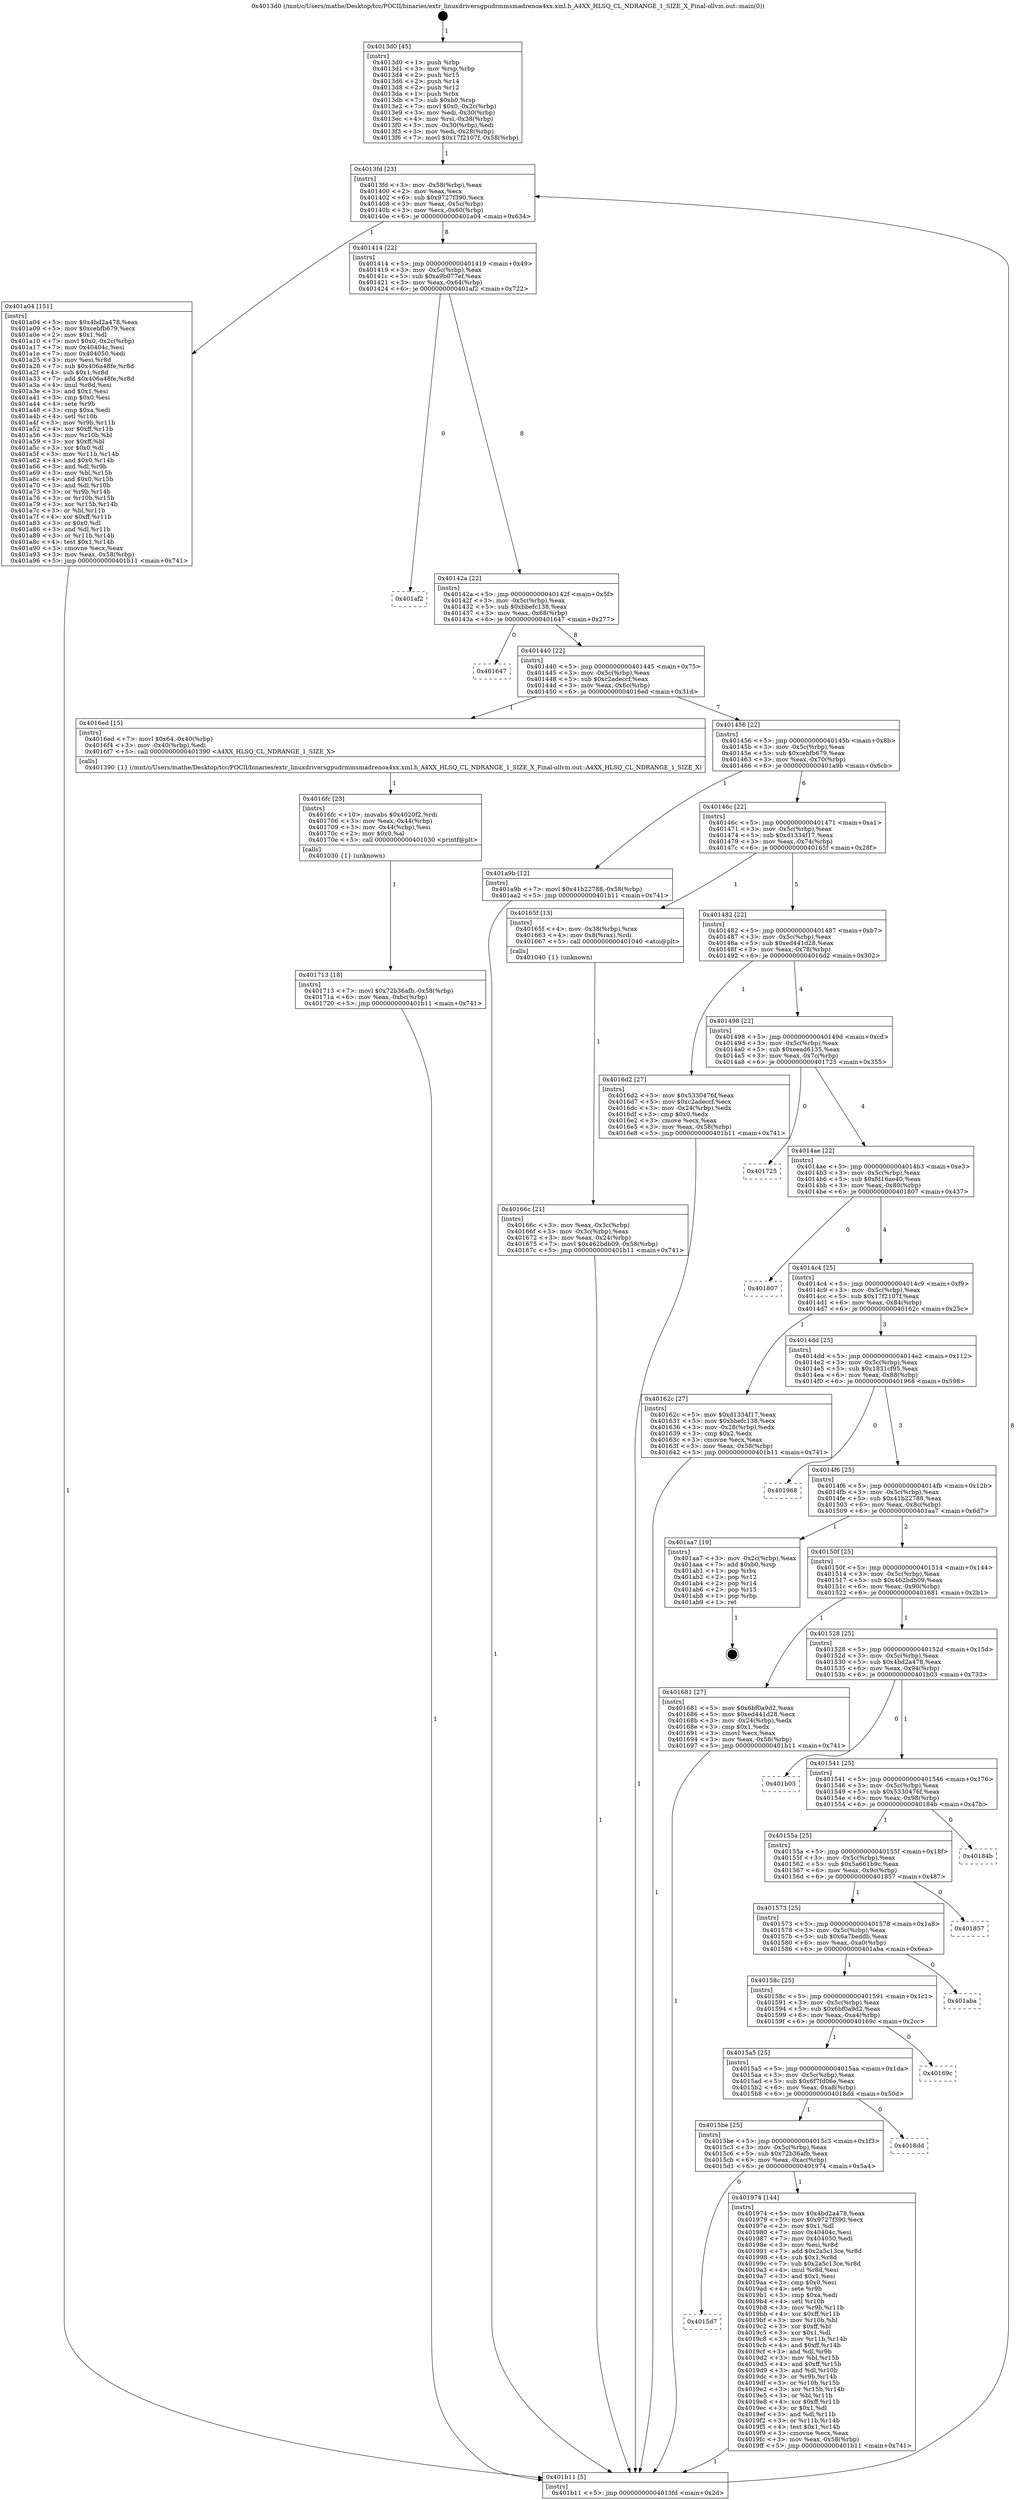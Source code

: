 digraph "0x4013d0" {
  label = "0x4013d0 (/mnt/c/Users/mathe/Desktop/tcc/POCII/binaries/extr_linuxdriversgpudrmmsmadrenoa4xx.xml.h_A4XX_HLSQ_CL_NDRANGE_1_SIZE_X_Final-ollvm.out::main(0))"
  labelloc = "t"
  node[shape=record]

  Entry [label="",width=0.3,height=0.3,shape=circle,fillcolor=black,style=filled]
  "0x4013fd" [label="{
     0x4013fd [23]\l
     | [instrs]\l
     &nbsp;&nbsp;0x4013fd \<+3\>: mov -0x58(%rbp),%eax\l
     &nbsp;&nbsp;0x401400 \<+2\>: mov %eax,%ecx\l
     &nbsp;&nbsp;0x401402 \<+6\>: sub $0x9727f390,%ecx\l
     &nbsp;&nbsp;0x401408 \<+3\>: mov %eax,-0x5c(%rbp)\l
     &nbsp;&nbsp;0x40140b \<+3\>: mov %ecx,-0x60(%rbp)\l
     &nbsp;&nbsp;0x40140e \<+6\>: je 0000000000401a04 \<main+0x634\>\l
  }"]
  "0x401a04" [label="{
     0x401a04 [151]\l
     | [instrs]\l
     &nbsp;&nbsp;0x401a04 \<+5\>: mov $0x4bd2a478,%eax\l
     &nbsp;&nbsp;0x401a09 \<+5\>: mov $0xcebfb679,%ecx\l
     &nbsp;&nbsp;0x401a0e \<+2\>: mov $0x1,%dl\l
     &nbsp;&nbsp;0x401a10 \<+7\>: movl $0x0,-0x2c(%rbp)\l
     &nbsp;&nbsp;0x401a17 \<+7\>: mov 0x40404c,%esi\l
     &nbsp;&nbsp;0x401a1e \<+7\>: mov 0x404050,%edi\l
     &nbsp;&nbsp;0x401a25 \<+3\>: mov %esi,%r8d\l
     &nbsp;&nbsp;0x401a28 \<+7\>: sub $0x406a48fe,%r8d\l
     &nbsp;&nbsp;0x401a2f \<+4\>: sub $0x1,%r8d\l
     &nbsp;&nbsp;0x401a33 \<+7\>: add $0x406a48fe,%r8d\l
     &nbsp;&nbsp;0x401a3a \<+4\>: imul %r8d,%esi\l
     &nbsp;&nbsp;0x401a3e \<+3\>: and $0x1,%esi\l
     &nbsp;&nbsp;0x401a41 \<+3\>: cmp $0x0,%esi\l
     &nbsp;&nbsp;0x401a44 \<+4\>: sete %r9b\l
     &nbsp;&nbsp;0x401a48 \<+3\>: cmp $0xa,%edi\l
     &nbsp;&nbsp;0x401a4b \<+4\>: setl %r10b\l
     &nbsp;&nbsp;0x401a4f \<+3\>: mov %r9b,%r11b\l
     &nbsp;&nbsp;0x401a52 \<+4\>: xor $0xff,%r11b\l
     &nbsp;&nbsp;0x401a56 \<+3\>: mov %r10b,%bl\l
     &nbsp;&nbsp;0x401a59 \<+3\>: xor $0xff,%bl\l
     &nbsp;&nbsp;0x401a5c \<+3\>: xor $0x0,%dl\l
     &nbsp;&nbsp;0x401a5f \<+3\>: mov %r11b,%r14b\l
     &nbsp;&nbsp;0x401a62 \<+4\>: and $0x0,%r14b\l
     &nbsp;&nbsp;0x401a66 \<+3\>: and %dl,%r9b\l
     &nbsp;&nbsp;0x401a69 \<+3\>: mov %bl,%r15b\l
     &nbsp;&nbsp;0x401a6c \<+4\>: and $0x0,%r15b\l
     &nbsp;&nbsp;0x401a70 \<+3\>: and %dl,%r10b\l
     &nbsp;&nbsp;0x401a73 \<+3\>: or %r9b,%r14b\l
     &nbsp;&nbsp;0x401a76 \<+3\>: or %r10b,%r15b\l
     &nbsp;&nbsp;0x401a79 \<+3\>: xor %r15b,%r14b\l
     &nbsp;&nbsp;0x401a7c \<+3\>: or %bl,%r11b\l
     &nbsp;&nbsp;0x401a7f \<+4\>: xor $0xff,%r11b\l
     &nbsp;&nbsp;0x401a83 \<+3\>: or $0x0,%dl\l
     &nbsp;&nbsp;0x401a86 \<+3\>: and %dl,%r11b\l
     &nbsp;&nbsp;0x401a89 \<+3\>: or %r11b,%r14b\l
     &nbsp;&nbsp;0x401a8c \<+4\>: test $0x1,%r14b\l
     &nbsp;&nbsp;0x401a90 \<+3\>: cmovne %ecx,%eax\l
     &nbsp;&nbsp;0x401a93 \<+3\>: mov %eax,-0x58(%rbp)\l
     &nbsp;&nbsp;0x401a96 \<+5\>: jmp 0000000000401b11 \<main+0x741\>\l
  }"]
  "0x401414" [label="{
     0x401414 [22]\l
     | [instrs]\l
     &nbsp;&nbsp;0x401414 \<+5\>: jmp 0000000000401419 \<main+0x49\>\l
     &nbsp;&nbsp;0x401419 \<+3\>: mov -0x5c(%rbp),%eax\l
     &nbsp;&nbsp;0x40141c \<+5\>: sub $0xa9b077ef,%eax\l
     &nbsp;&nbsp;0x401421 \<+3\>: mov %eax,-0x64(%rbp)\l
     &nbsp;&nbsp;0x401424 \<+6\>: je 0000000000401af2 \<main+0x722\>\l
  }"]
  Exit [label="",width=0.3,height=0.3,shape=circle,fillcolor=black,style=filled,peripheries=2]
  "0x401af2" [label="{
     0x401af2\l
  }", style=dashed]
  "0x40142a" [label="{
     0x40142a [22]\l
     | [instrs]\l
     &nbsp;&nbsp;0x40142a \<+5\>: jmp 000000000040142f \<main+0x5f\>\l
     &nbsp;&nbsp;0x40142f \<+3\>: mov -0x5c(%rbp),%eax\l
     &nbsp;&nbsp;0x401432 \<+5\>: sub $0xbbefc138,%eax\l
     &nbsp;&nbsp;0x401437 \<+3\>: mov %eax,-0x68(%rbp)\l
     &nbsp;&nbsp;0x40143a \<+6\>: je 0000000000401647 \<main+0x277\>\l
  }"]
  "0x4015d7" [label="{
     0x4015d7\l
  }", style=dashed]
  "0x401647" [label="{
     0x401647\l
  }", style=dashed]
  "0x401440" [label="{
     0x401440 [22]\l
     | [instrs]\l
     &nbsp;&nbsp;0x401440 \<+5\>: jmp 0000000000401445 \<main+0x75\>\l
     &nbsp;&nbsp;0x401445 \<+3\>: mov -0x5c(%rbp),%eax\l
     &nbsp;&nbsp;0x401448 \<+5\>: sub $0xc2adeccf,%eax\l
     &nbsp;&nbsp;0x40144d \<+3\>: mov %eax,-0x6c(%rbp)\l
     &nbsp;&nbsp;0x401450 \<+6\>: je 00000000004016ed \<main+0x31d\>\l
  }"]
  "0x401974" [label="{
     0x401974 [144]\l
     | [instrs]\l
     &nbsp;&nbsp;0x401974 \<+5\>: mov $0x4bd2a478,%eax\l
     &nbsp;&nbsp;0x401979 \<+5\>: mov $0x9727f390,%ecx\l
     &nbsp;&nbsp;0x40197e \<+2\>: mov $0x1,%dl\l
     &nbsp;&nbsp;0x401980 \<+7\>: mov 0x40404c,%esi\l
     &nbsp;&nbsp;0x401987 \<+7\>: mov 0x404050,%edi\l
     &nbsp;&nbsp;0x40198e \<+3\>: mov %esi,%r8d\l
     &nbsp;&nbsp;0x401991 \<+7\>: add $0x2a5c13ce,%r8d\l
     &nbsp;&nbsp;0x401998 \<+4\>: sub $0x1,%r8d\l
     &nbsp;&nbsp;0x40199c \<+7\>: sub $0x2a5c13ce,%r8d\l
     &nbsp;&nbsp;0x4019a3 \<+4\>: imul %r8d,%esi\l
     &nbsp;&nbsp;0x4019a7 \<+3\>: and $0x1,%esi\l
     &nbsp;&nbsp;0x4019aa \<+3\>: cmp $0x0,%esi\l
     &nbsp;&nbsp;0x4019ad \<+4\>: sete %r9b\l
     &nbsp;&nbsp;0x4019b1 \<+3\>: cmp $0xa,%edi\l
     &nbsp;&nbsp;0x4019b4 \<+4\>: setl %r10b\l
     &nbsp;&nbsp;0x4019b8 \<+3\>: mov %r9b,%r11b\l
     &nbsp;&nbsp;0x4019bb \<+4\>: xor $0xff,%r11b\l
     &nbsp;&nbsp;0x4019bf \<+3\>: mov %r10b,%bl\l
     &nbsp;&nbsp;0x4019c2 \<+3\>: xor $0xff,%bl\l
     &nbsp;&nbsp;0x4019c5 \<+3\>: xor $0x1,%dl\l
     &nbsp;&nbsp;0x4019c8 \<+3\>: mov %r11b,%r14b\l
     &nbsp;&nbsp;0x4019cb \<+4\>: and $0xff,%r14b\l
     &nbsp;&nbsp;0x4019cf \<+3\>: and %dl,%r9b\l
     &nbsp;&nbsp;0x4019d2 \<+3\>: mov %bl,%r15b\l
     &nbsp;&nbsp;0x4019d5 \<+4\>: and $0xff,%r15b\l
     &nbsp;&nbsp;0x4019d9 \<+3\>: and %dl,%r10b\l
     &nbsp;&nbsp;0x4019dc \<+3\>: or %r9b,%r14b\l
     &nbsp;&nbsp;0x4019df \<+3\>: or %r10b,%r15b\l
     &nbsp;&nbsp;0x4019e2 \<+3\>: xor %r15b,%r14b\l
     &nbsp;&nbsp;0x4019e5 \<+3\>: or %bl,%r11b\l
     &nbsp;&nbsp;0x4019e8 \<+4\>: xor $0xff,%r11b\l
     &nbsp;&nbsp;0x4019ec \<+3\>: or $0x1,%dl\l
     &nbsp;&nbsp;0x4019ef \<+3\>: and %dl,%r11b\l
     &nbsp;&nbsp;0x4019f2 \<+3\>: or %r11b,%r14b\l
     &nbsp;&nbsp;0x4019f5 \<+4\>: test $0x1,%r14b\l
     &nbsp;&nbsp;0x4019f9 \<+3\>: cmovne %ecx,%eax\l
     &nbsp;&nbsp;0x4019fc \<+3\>: mov %eax,-0x58(%rbp)\l
     &nbsp;&nbsp;0x4019ff \<+5\>: jmp 0000000000401b11 \<main+0x741\>\l
  }"]
  "0x4016ed" [label="{
     0x4016ed [15]\l
     | [instrs]\l
     &nbsp;&nbsp;0x4016ed \<+7\>: movl $0x64,-0x40(%rbp)\l
     &nbsp;&nbsp;0x4016f4 \<+3\>: mov -0x40(%rbp),%edi\l
     &nbsp;&nbsp;0x4016f7 \<+5\>: call 0000000000401390 \<A4XX_HLSQ_CL_NDRANGE_1_SIZE_X\>\l
     | [calls]\l
     &nbsp;&nbsp;0x401390 \{1\} (/mnt/c/Users/mathe/Desktop/tcc/POCII/binaries/extr_linuxdriversgpudrmmsmadrenoa4xx.xml.h_A4XX_HLSQ_CL_NDRANGE_1_SIZE_X_Final-ollvm.out::A4XX_HLSQ_CL_NDRANGE_1_SIZE_X)\l
  }"]
  "0x401456" [label="{
     0x401456 [22]\l
     | [instrs]\l
     &nbsp;&nbsp;0x401456 \<+5\>: jmp 000000000040145b \<main+0x8b\>\l
     &nbsp;&nbsp;0x40145b \<+3\>: mov -0x5c(%rbp),%eax\l
     &nbsp;&nbsp;0x40145e \<+5\>: sub $0xcebfb679,%eax\l
     &nbsp;&nbsp;0x401463 \<+3\>: mov %eax,-0x70(%rbp)\l
     &nbsp;&nbsp;0x401466 \<+6\>: je 0000000000401a9b \<main+0x6cb\>\l
  }"]
  "0x4015be" [label="{
     0x4015be [25]\l
     | [instrs]\l
     &nbsp;&nbsp;0x4015be \<+5\>: jmp 00000000004015c3 \<main+0x1f3\>\l
     &nbsp;&nbsp;0x4015c3 \<+3\>: mov -0x5c(%rbp),%eax\l
     &nbsp;&nbsp;0x4015c6 \<+5\>: sub $0x72b36afb,%eax\l
     &nbsp;&nbsp;0x4015cb \<+6\>: mov %eax,-0xac(%rbp)\l
     &nbsp;&nbsp;0x4015d1 \<+6\>: je 0000000000401974 \<main+0x5a4\>\l
  }"]
  "0x401a9b" [label="{
     0x401a9b [12]\l
     | [instrs]\l
     &nbsp;&nbsp;0x401a9b \<+7\>: movl $0x41b22788,-0x58(%rbp)\l
     &nbsp;&nbsp;0x401aa2 \<+5\>: jmp 0000000000401b11 \<main+0x741\>\l
  }"]
  "0x40146c" [label="{
     0x40146c [22]\l
     | [instrs]\l
     &nbsp;&nbsp;0x40146c \<+5\>: jmp 0000000000401471 \<main+0xa1\>\l
     &nbsp;&nbsp;0x401471 \<+3\>: mov -0x5c(%rbp),%eax\l
     &nbsp;&nbsp;0x401474 \<+5\>: sub $0xd1334f17,%eax\l
     &nbsp;&nbsp;0x401479 \<+3\>: mov %eax,-0x74(%rbp)\l
     &nbsp;&nbsp;0x40147c \<+6\>: je 000000000040165f \<main+0x28f\>\l
  }"]
  "0x4018dd" [label="{
     0x4018dd\l
  }", style=dashed]
  "0x40165f" [label="{
     0x40165f [13]\l
     | [instrs]\l
     &nbsp;&nbsp;0x40165f \<+4\>: mov -0x38(%rbp),%rax\l
     &nbsp;&nbsp;0x401663 \<+4\>: mov 0x8(%rax),%rdi\l
     &nbsp;&nbsp;0x401667 \<+5\>: call 0000000000401040 \<atoi@plt\>\l
     | [calls]\l
     &nbsp;&nbsp;0x401040 \{1\} (unknown)\l
  }"]
  "0x401482" [label="{
     0x401482 [22]\l
     | [instrs]\l
     &nbsp;&nbsp;0x401482 \<+5\>: jmp 0000000000401487 \<main+0xb7\>\l
     &nbsp;&nbsp;0x401487 \<+3\>: mov -0x5c(%rbp),%eax\l
     &nbsp;&nbsp;0x40148a \<+5\>: sub $0xed441d28,%eax\l
     &nbsp;&nbsp;0x40148f \<+3\>: mov %eax,-0x78(%rbp)\l
     &nbsp;&nbsp;0x401492 \<+6\>: je 00000000004016d2 \<main+0x302\>\l
  }"]
  "0x4015a5" [label="{
     0x4015a5 [25]\l
     | [instrs]\l
     &nbsp;&nbsp;0x4015a5 \<+5\>: jmp 00000000004015aa \<main+0x1da\>\l
     &nbsp;&nbsp;0x4015aa \<+3\>: mov -0x5c(%rbp),%eax\l
     &nbsp;&nbsp;0x4015ad \<+5\>: sub $0x6f7fd06e,%eax\l
     &nbsp;&nbsp;0x4015b2 \<+6\>: mov %eax,-0xa8(%rbp)\l
     &nbsp;&nbsp;0x4015b8 \<+6\>: je 00000000004018dd \<main+0x50d\>\l
  }"]
  "0x4016d2" [label="{
     0x4016d2 [27]\l
     | [instrs]\l
     &nbsp;&nbsp;0x4016d2 \<+5\>: mov $0x5330476f,%eax\l
     &nbsp;&nbsp;0x4016d7 \<+5\>: mov $0xc2adeccf,%ecx\l
     &nbsp;&nbsp;0x4016dc \<+3\>: mov -0x24(%rbp),%edx\l
     &nbsp;&nbsp;0x4016df \<+3\>: cmp $0x0,%edx\l
     &nbsp;&nbsp;0x4016e2 \<+3\>: cmove %ecx,%eax\l
     &nbsp;&nbsp;0x4016e5 \<+3\>: mov %eax,-0x58(%rbp)\l
     &nbsp;&nbsp;0x4016e8 \<+5\>: jmp 0000000000401b11 \<main+0x741\>\l
  }"]
  "0x401498" [label="{
     0x401498 [22]\l
     | [instrs]\l
     &nbsp;&nbsp;0x401498 \<+5\>: jmp 000000000040149d \<main+0xcd\>\l
     &nbsp;&nbsp;0x40149d \<+3\>: mov -0x5c(%rbp),%eax\l
     &nbsp;&nbsp;0x4014a0 \<+5\>: sub $0xeead6135,%eax\l
     &nbsp;&nbsp;0x4014a5 \<+3\>: mov %eax,-0x7c(%rbp)\l
     &nbsp;&nbsp;0x4014a8 \<+6\>: je 0000000000401725 \<main+0x355\>\l
  }"]
  "0x40169c" [label="{
     0x40169c\l
  }", style=dashed]
  "0x401725" [label="{
     0x401725\l
  }", style=dashed]
  "0x4014ae" [label="{
     0x4014ae [22]\l
     | [instrs]\l
     &nbsp;&nbsp;0x4014ae \<+5\>: jmp 00000000004014b3 \<main+0xe3\>\l
     &nbsp;&nbsp;0x4014b3 \<+3\>: mov -0x5c(%rbp),%eax\l
     &nbsp;&nbsp;0x4014b6 \<+5\>: sub $0xfd16ae40,%eax\l
     &nbsp;&nbsp;0x4014bb \<+3\>: mov %eax,-0x80(%rbp)\l
     &nbsp;&nbsp;0x4014be \<+6\>: je 0000000000401807 \<main+0x437\>\l
  }"]
  "0x40158c" [label="{
     0x40158c [25]\l
     | [instrs]\l
     &nbsp;&nbsp;0x40158c \<+5\>: jmp 0000000000401591 \<main+0x1c1\>\l
     &nbsp;&nbsp;0x401591 \<+3\>: mov -0x5c(%rbp),%eax\l
     &nbsp;&nbsp;0x401594 \<+5\>: sub $0x6bf0a9d2,%eax\l
     &nbsp;&nbsp;0x401599 \<+6\>: mov %eax,-0xa4(%rbp)\l
     &nbsp;&nbsp;0x40159f \<+6\>: je 000000000040169c \<main+0x2cc\>\l
  }"]
  "0x401807" [label="{
     0x401807\l
  }", style=dashed]
  "0x4014c4" [label="{
     0x4014c4 [25]\l
     | [instrs]\l
     &nbsp;&nbsp;0x4014c4 \<+5\>: jmp 00000000004014c9 \<main+0xf9\>\l
     &nbsp;&nbsp;0x4014c9 \<+3\>: mov -0x5c(%rbp),%eax\l
     &nbsp;&nbsp;0x4014cc \<+5\>: sub $0x17f2107f,%eax\l
     &nbsp;&nbsp;0x4014d1 \<+6\>: mov %eax,-0x84(%rbp)\l
     &nbsp;&nbsp;0x4014d7 \<+6\>: je 000000000040162c \<main+0x25c\>\l
  }"]
  "0x401aba" [label="{
     0x401aba\l
  }", style=dashed]
  "0x40162c" [label="{
     0x40162c [27]\l
     | [instrs]\l
     &nbsp;&nbsp;0x40162c \<+5\>: mov $0xd1334f17,%eax\l
     &nbsp;&nbsp;0x401631 \<+5\>: mov $0xbbefc138,%ecx\l
     &nbsp;&nbsp;0x401636 \<+3\>: mov -0x28(%rbp),%edx\l
     &nbsp;&nbsp;0x401639 \<+3\>: cmp $0x2,%edx\l
     &nbsp;&nbsp;0x40163c \<+3\>: cmovne %ecx,%eax\l
     &nbsp;&nbsp;0x40163f \<+3\>: mov %eax,-0x58(%rbp)\l
     &nbsp;&nbsp;0x401642 \<+5\>: jmp 0000000000401b11 \<main+0x741\>\l
  }"]
  "0x4014dd" [label="{
     0x4014dd [25]\l
     | [instrs]\l
     &nbsp;&nbsp;0x4014dd \<+5\>: jmp 00000000004014e2 \<main+0x112\>\l
     &nbsp;&nbsp;0x4014e2 \<+3\>: mov -0x5c(%rbp),%eax\l
     &nbsp;&nbsp;0x4014e5 \<+5\>: sub $0x1831cf95,%eax\l
     &nbsp;&nbsp;0x4014ea \<+6\>: mov %eax,-0x88(%rbp)\l
     &nbsp;&nbsp;0x4014f0 \<+6\>: je 0000000000401968 \<main+0x598\>\l
  }"]
  "0x401b11" [label="{
     0x401b11 [5]\l
     | [instrs]\l
     &nbsp;&nbsp;0x401b11 \<+5\>: jmp 00000000004013fd \<main+0x2d\>\l
  }"]
  "0x4013d0" [label="{
     0x4013d0 [45]\l
     | [instrs]\l
     &nbsp;&nbsp;0x4013d0 \<+1\>: push %rbp\l
     &nbsp;&nbsp;0x4013d1 \<+3\>: mov %rsp,%rbp\l
     &nbsp;&nbsp;0x4013d4 \<+2\>: push %r15\l
     &nbsp;&nbsp;0x4013d6 \<+2\>: push %r14\l
     &nbsp;&nbsp;0x4013d8 \<+2\>: push %r12\l
     &nbsp;&nbsp;0x4013da \<+1\>: push %rbx\l
     &nbsp;&nbsp;0x4013db \<+7\>: sub $0xb0,%rsp\l
     &nbsp;&nbsp;0x4013e2 \<+7\>: movl $0x0,-0x2c(%rbp)\l
     &nbsp;&nbsp;0x4013e9 \<+3\>: mov %edi,-0x30(%rbp)\l
     &nbsp;&nbsp;0x4013ec \<+4\>: mov %rsi,-0x38(%rbp)\l
     &nbsp;&nbsp;0x4013f0 \<+3\>: mov -0x30(%rbp),%edi\l
     &nbsp;&nbsp;0x4013f3 \<+3\>: mov %edi,-0x28(%rbp)\l
     &nbsp;&nbsp;0x4013f6 \<+7\>: movl $0x17f2107f,-0x58(%rbp)\l
  }"]
  "0x40166c" [label="{
     0x40166c [21]\l
     | [instrs]\l
     &nbsp;&nbsp;0x40166c \<+3\>: mov %eax,-0x3c(%rbp)\l
     &nbsp;&nbsp;0x40166f \<+3\>: mov -0x3c(%rbp),%eax\l
     &nbsp;&nbsp;0x401672 \<+3\>: mov %eax,-0x24(%rbp)\l
     &nbsp;&nbsp;0x401675 \<+7\>: movl $0x462bdb09,-0x58(%rbp)\l
     &nbsp;&nbsp;0x40167c \<+5\>: jmp 0000000000401b11 \<main+0x741\>\l
  }"]
  "0x401573" [label="{
     0x401573 [25]\l
     | [instrs]\l
     &nbsp;&nbsp;0x401573 \<+5\>: jmp 0000000000401578 \<main+0x1a8\>\l
     &nbsp;&nbsp;0x401578 \<+3\>: mov -0x5c(%rbp),%eax\l
     &nbsp;&nbsp;0x40157b \<+5\>: sub $0x6a7beddb,%eax\l
     &nbsp;&nbsp;0x401580 \<+6\>: mov %eax,-0xa0(%rbp)\l
     &nbsp;&nbsp;0x401586 \<+6\>: je 0000000000401aba \<main+0x6ea\>\l
  }"]
  "0x401968" [label="{
     0x401968\l
  }", style=dashed]
  "0x4014f6" [label="{
     0x4014f6 [25]\l
     | [instrs]\l
     &nbsp;&nbsp;0x4014f6 \<+5\>: jmp 00000000004014fb \<main+0x12b\>\l
     &nbsp;&nbsp;0x4014fb \<+3\>: mov -0x5c(%rbp),%eax\l
     &nbsp;&nbsp;0x4014fe \<+5\>: sub $0x41b22788,%eax\l
     &nbsp;&nbsp;0x401503 \<+6\>: mov %eax,-0x8c(%rbp)\l
     &nbsp;&nbsp;0x401509 \<+6\>: je 0000000000401aa7 \<main+0x6d7\>\l
  }"]
  "0x401857" [label="{
     0x401857\l
  }", style=dashed]
  "0x401aa7" [label="{
     0x401aa7 [19]\l
     | [instrs]\l
     &nbsp;&nbsp;0x401aa7 \<+3\>: mov -0x2c(%rbp),%eax\l
     &nbsp;&nbsp;0x401aaa \<+7\>: add $0xb0,%rsp\l
     &nbsp;&nbsp;0x401ab1 \<+1\>: pop %rbx\l
     &nbsp;&nbsp;0x401ab2 \<+2\>: pop %r12\l
     &nbsp;&nbsp;0x401ab4 \<+2\>: pop %r14\l
     &nbsp;&nbsp;0x401ab6 \<+2\>: pop %r15\l
     &nbsp;&nbsp;0x401ab8 \<+1\>: pop %rbp\l
     &nbsp;&nbsp;0x401ab9 \<+1\>: ret\l
  }"]
  "0x40150f" [label="{
     0x40150f [25]\l
     | [instrs]\l
     &nbsp;&nbsp;0x40150f \<+5\>: jmp 0000000000401514 \<main+0x144\>\l
     &nbsp;&nbsp;0x401514 \<+3\>: mov -0x5c(%rbp),%eax\l
     &nbsp;&nbsp;0x401517 \<+5\>: sub $0x462bdb09,%eax\l
     &nbsp;&nbsp;0x40151c \<+6\>: mov %eax,-0x90(%rbp)\l
     &nbsp;&nbsp;0x401522 \<+6\>: je 0000000000401681 \<main+0x2b1\>\l
  }"]
  "0x40155a" [label="{
     0x40155a [25]\l
     | [instrs]\l
     &nbsp;&nbsp;0x40155a \<+5\>: jmp 000000000040155f \<main+0x18f\>\l
     &nbsp;&nbsp;0x40155f \<+3\>: mov -0x5c(%rbp),%eax\l
     &nbsp;&nbsp;0x401562 \<+5\>: sub $0x5a661b9c,%eax\l
     &nbsp;&nbsp;0x401567 \<+6\>: mov %eax,-0x9c(%rbp)\l
     &nbsp;&nbsp;0x40156d \<+6\>: je 0000000000401857 \<main+0x487\>\l
  }"]
  "0x401681" [label="{
     0x401681 [27]\l
     | [instrs]\l
     &nbsp;&nbsp;0x401681 \<+5\>: mov $0x6bf0a9d2,%eax\l
     &nbsp;&nbsp;0x401686 \<+5\>: mov $0xed441d28,%ecx\l
     &nbsp;&nbsp;0x40168b \<+3\>: mov -0x24(%rbp),%edx\l
     &nbsp;&nbsp;0x40168e \<+3\>: cmp $0x1,%edx\l
     &nbsp;&nbsp;0x401691 \<+3\>: cmovl %ecx,%eax\l
     &nbsp;&nbsp;0x401694 \<+3\>: mov %eax,-0x58(%rbp)\l
     &nbsp;&nbsp;0x401697 \<+5\>: jmp 0000000000401b11 \<main+0x741\>\l
  }"]
  "0x401528" [label="{
     0x401528 [25]\l
     | [instrs]\l
     &nbsp;&nbsp;0x401528 \<+5\>: jmp 000000000040152d \<main+0x15d\>\l
     &nbsp;&nbsp;0x40152d \<+3\>: mov -0x5c(%rbp),%eax\l
     &nbsp;&nbsp;0x401530 \<+5\>: sub $0x4bd2a478,%eax\l
     &nbsp;&nbsp;0x401535 \<+6\>: mov %eax,-0x94(%rbp)\l
     &nbsp;&nbsp;0x40153b \<+6\>: je 0000000000401b03 \<main+0x733\>\l
  }"]
  "0x4016fc" [label="{
     0x4016fc [23]\l
     | [instrs]\l
     &nbsp;&nbsp;0x4016fc \<+10\>: movabs $0x4020f2,%rdi\l
     &nbsp;&nbsp;0x401706 \<+3\>: mov %eax,-0x44(%rbp)\l
     &nbsp;&nbsp;0x401709 \<+3\>: mov -0x44(%rbp),%esi\l
     &nbsp;&nbsp;0x40170c \<+2\>: mov $0x0,%al\l
     &nbsp;&nbsp;0x40170e \<+5\>: call 0000000000401030 \<printf@plt\>\l
     | [calls]\l
     &nbsp;&nbsp;0x401030 \{1\} (unknown)\l
  }"]
  "0x401713" [label="{
     0x401713 [18]\l
     | [instrs]\l
     &nbsp;&nbsp;0x401713 \<+7\>: movl $0x72b36afb,-0x58(%rbp)\l
     &nbsp;&nbsp;0x40171a \<+6\>: mov %eax,-0xbc(%rbp)\l
     &nbsp;&nbsp;0x401720 \<+5\>: jmp 0000000000401b11 \<main+0x741\>\l
  }"]
  "0x40184b" [label="{
     0x40184b\l
  }", style=dashed]
  "0x401b03" [label="{
     0x401b03\l
  }", style=dashed]
  "0x401541" [label="{
     0x401541 [25]\l
     | [instrs]\l
     &nbsp;&nbsp;0x401541 \<+5\>: jmp 0000000000401546 \<main+0x176\>\l
     &nbsp;&nbsp;0x401546 \<+3\>: mov -0x5c(%rbp),%eax\l
     &nbsp;&nbsp;0x401549 \<+5\>: sub $0x5330476f,%eax\l
     &nbsp;&nbsp;0x40154e \<+6\>: mov %eax,-0x98(%rbp)\l
     &nbsp;&nbsp;0x401554 \<+6\>: je 000000000040184b \<main+0x47b\>\l
  }"]
  Entry -> "0x4013d0" [label=" 1"]
  "0x4013fd" -> "0x401a04" [label=" 1"]
  "0x4013fd" -> "0x401414" [label=" 8"]
  "0x401aa7" -> Exit [label=" 1"]
  "0x401414" -> "0x401af2" [label=" 0"]
  "0x401414" -> "0x40142a" [label=" 8"]
  "0x401a9b" -> "0x401b11" [label=" 1"]
  "0x40142a" -> "0x401647" [label=" 0"]
  "0x40142a" -> "0x401440" [label=" 8"]
  "0x401a04" -> "0x401b11" [label=" 1"]
  "0x401440" -> "0x4016ed" [label=" 1"]
  "0x401440" -> "0x401456" [label=" 7"]
  "0x401974" -> "0x401b11" [label=" 1"]
  "0x401456" -> "0x401a9b" [label=" 1"]
  "0x401456" -> "0x40146c" [label=" 6"]
  "0x4015be" -> "0x401974" [label=" 1"]
  "0x40146c" -> "0x40165f" [label=" 1"]
  "0x40146c" -> "0x401482" [label=" 5"]
  "0x4015be" -> "0x4015d7" [label=" 0"]
  "0x401482" -> "0x4016d2" [label=" 1"]
  "0x401482" -> "0x401498" [label=" 4"]
  "0x4015a5" -> "0x4018dd" [label=" 0"]
  "0x401498" -> "0x401725" [label=" 0"]
  "0x401498" -> "0x4014ae" [label=" 4"]
  "0x4015a5" -> "0x4015be" [label=" 1"]
  "0x4014ae" -> "0x401807" [label=" 0"]
  "0x4014ae" -> "0x4014c4" [label=" 4"]
  "0x40158c" -> "0x40169c" [label=" 0"]
  "0x4014c4" -> "0x40162c" [label=" 1"]
  "0x4014c4" -> "0x4014dd" [label=" 3"]
  "0x40162c" -> "0x401b11" [label=" 1"]
  "0x4013d0" -> "0x4013fd" [label=" 1"]
  "0x401b11" -> "0x4013fd" [label=" 8"]
  "0x40165f" -> "0x40166c" [label=" 1"]
  "0x40166c" -> "0x401b11" [label=" 1"]
  "0x40158c" -> "0x4015a5" [label=" 1"]
  "0x4014dd" -> "0x401968" [label=" 0"]
  "0x4014dd" -> "0x4014f6" [label=" 3"]
  "0x401573" -> "0x401aba" [label=" 0"]
  "0x4014f6" -> "0x401aa7" [label=" 1"]
  "0x4014f6" -> "0x40150f" [label=" 2"]
  "0x401573" -> "0x40158c" [label=" 1"]
  "0x40150f" -> "0x401681" [label=" 1"]
  "0x40150f" -> "0x401528" [label=" 1"]
  "0x401681" -> "0x401b11" [label=" 1"]
  "0x4016d2" -> "0x401b11" [label=" 1"]
  "0x4016ed" -> "0x4016fc" [label=" 1"]
  "0x4016fc" -> "0x401713" [label=" 1"]
  "0x401713" -> "0x401b11" [label=" 1"]
  "0x40155a" -> "0x401857" [label=" 0"]
  "0x401528" -> "0x401b03" [label=" 0"]
  "0x401528" -> "0x401541" [label=" 1"]
  "0x40155a" -> "0x401573" [label=" 1"]
  "0x401541" -> "0x40184b" [label=" 0"]
  "0x401541" -> "0x40155a" [label=" 1"]
}
